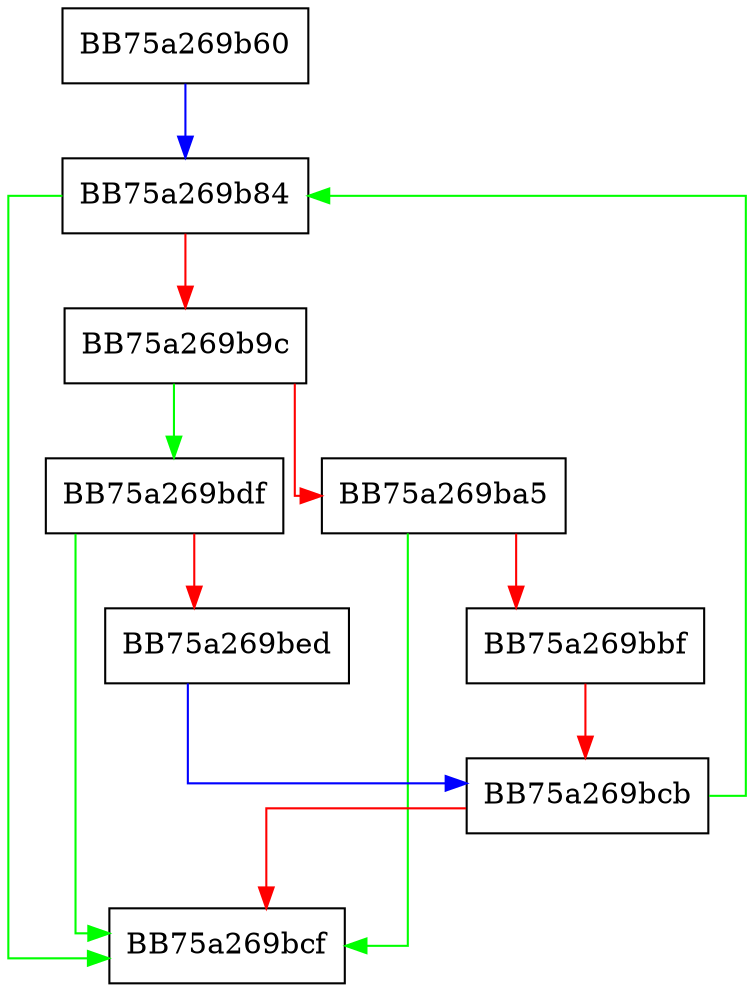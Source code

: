 digraph OnTheFly {
  node [shape="box"];
  graph [splines=ortho];
  BB75a269b60 -> BB75a269b84 [color="blue"];
  BB75a269b84 -> BB75a269bcf [color="green"];
  BB75a269b84 -> BB75a269b9c [color="red"];
  BB75a269b9c -> BB75a269bdf [color="green"];
  BB75a269b9c -> BB75a269ba5 [color="red"];
  BB75a269ba5 -> BB75a269bcf [color="green"];
  BB75a269ba5 -> BB75a269bbf [color="red"];
  BB75a269bbf -> BB75a269bcb [color="red"];
  BB75a269bcb -> BB75a269b84 [color="green"];
  BB75a269bcb -> BB75a269bcf [color="red"];
  BB75a269bdf -> BB75a269bcf [color="green"];
  BB75a269bdf -> BB75a269bed [color="red"];
  BB75a269bed -> BB75a269bcb [color="blue"];
}